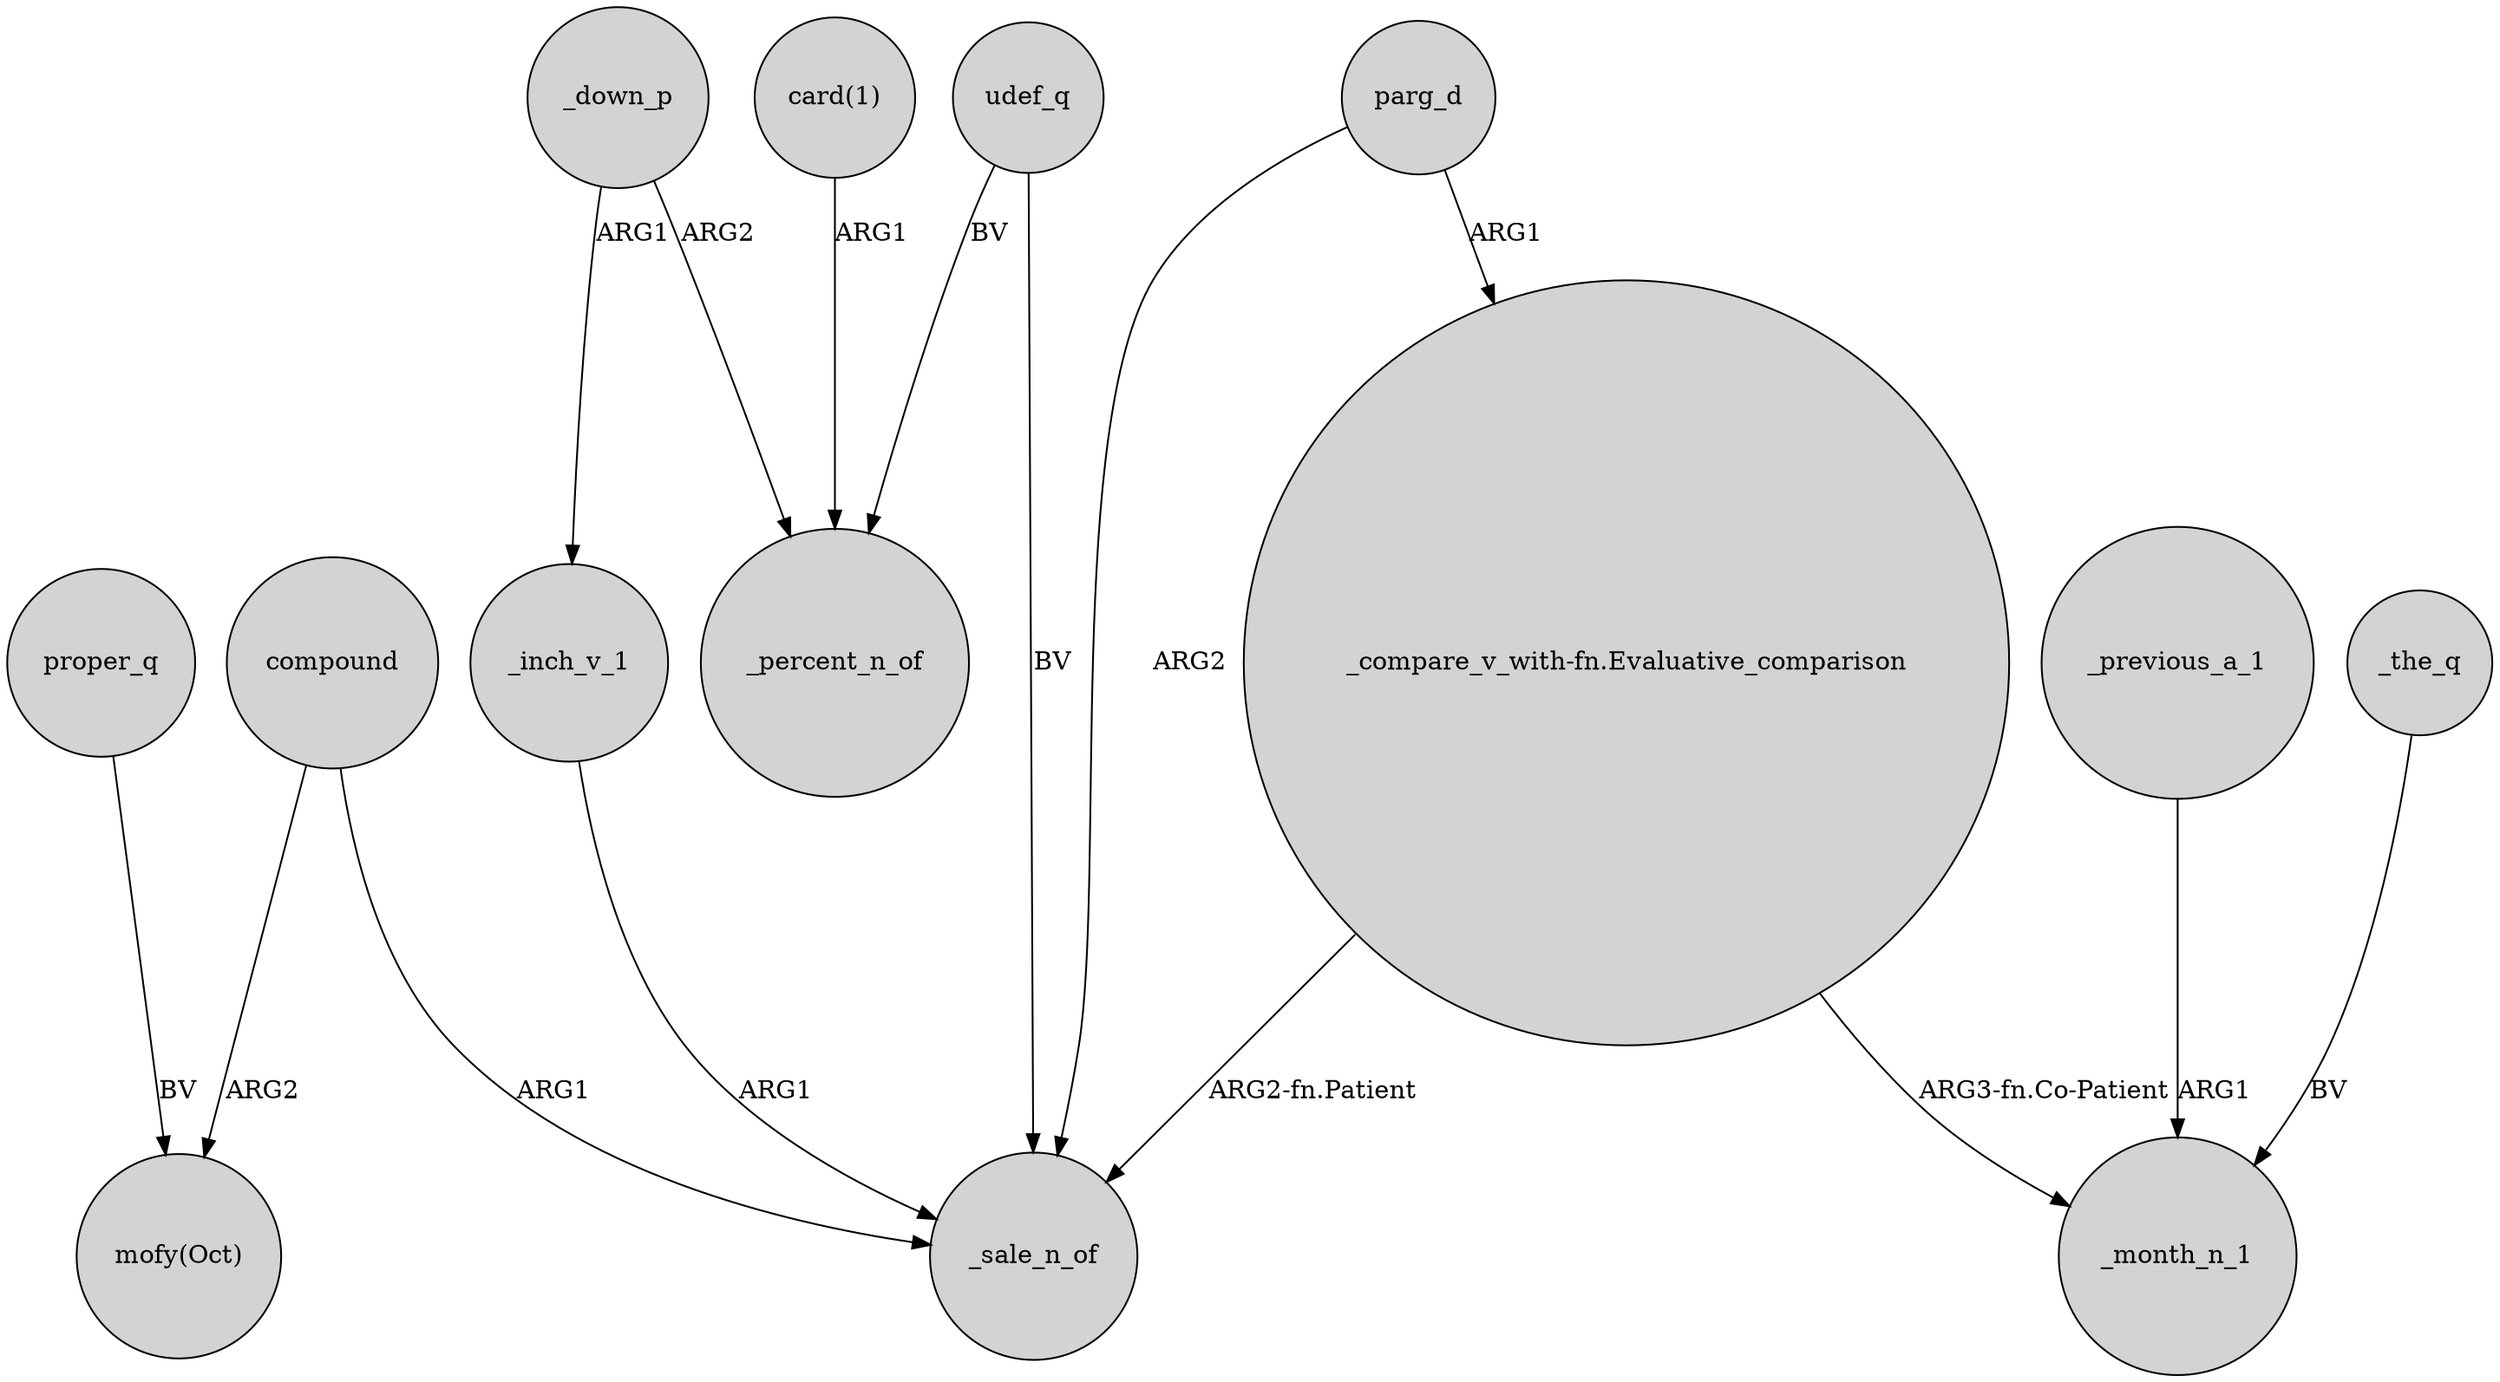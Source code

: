 digraph {
	node [shape=circle style=filled]
	_the_q -> _month_n_1 [label=BV]
	"card(1)" -> _percent_n_of [label=ARG1]
	compound -> "mofy(Oct)" [label=ARG2]
	_down_p -> _inch_v_1 [label=ARG1]
	proper_q -> "mofy(Oct)" [label=BV]
	udef_q -> _percent_n_of [label=BV]
	parg_d -> _sale_n_of [label=ARG2]
	"_compare_v_with-fn.Evaluative_comparison" -> _sale_n_of [label="ARG2-fn.Patient"]
	_down_p -> _percent_n_of [label=ARG2]
	parg_d -> "_compare_v_with-fn.Evaluative_comparison" [label=ARG1]
	_inch_v_1 -> _sale_n_of [label=ARG1]
	compound -> _sale_n_of [label=ARG1]
	"_compare_v_with-fn.Evaluative_comparison" -> _month_n_1 [label="ARG3-fn.Co-Patient"]
	udef_q -> _sale_n_of [label=BV]
	_previous_a_1 -> _month_n_1 [label=ARG1]
}
